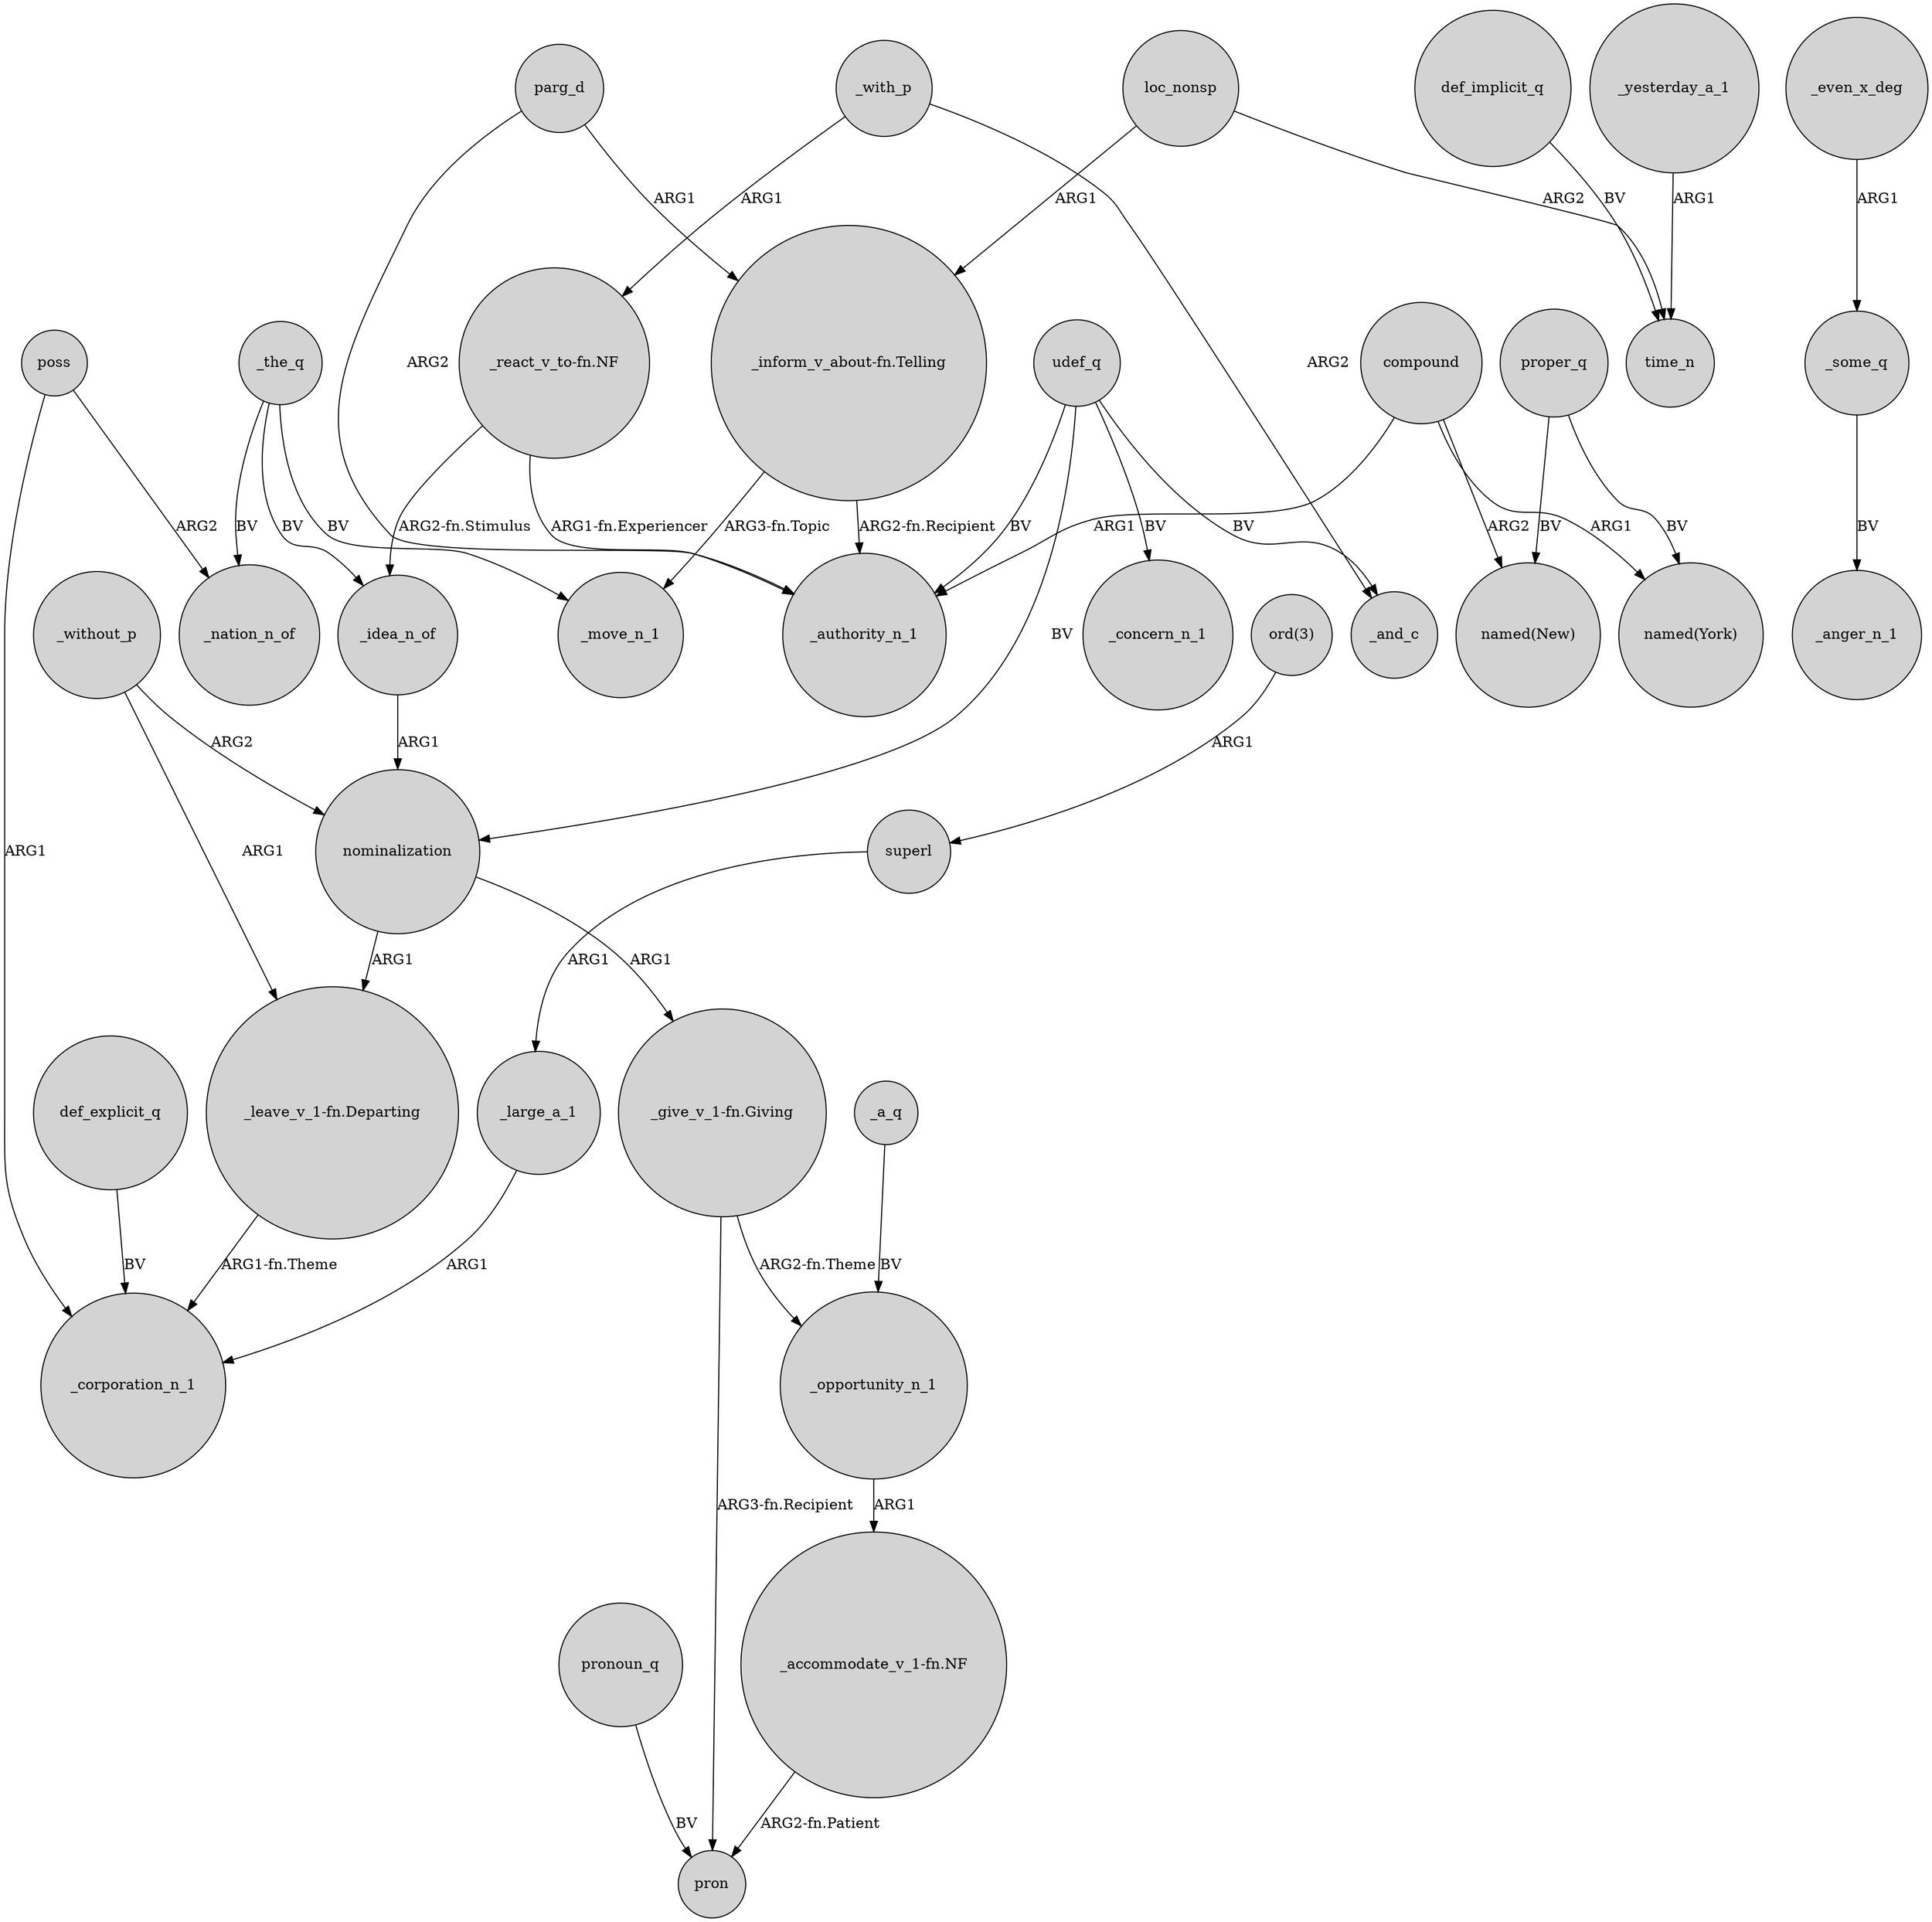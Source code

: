 digraph {
	node [shape=circle style=filled]
	superl -> _large_a_1 [label=ARG1]
	_with_p -> _and_c [label=ARG2]
	_yesterday_a_1 -> time_n [label=ARG1]
	parg_d -> _authority_n_1 [label=ARG2]
	_idea_n_of -> nominalization [label=ARG1]
	compound -> "named(New)" [label=ARG2]
	compound -> _authority_n_1 [label=ARG1]
	"_inform_v_about-fn.Telling" -> _move_n_1 [label="ARG3-fn.Topic"]
	proper_q -> "named(New)" [label=BV]
	nominalization -> "_leave_v_1-fn.Departing" [label=ARG1]
	parg_d -> "_inform_v_about-fn.Telling" [label=ARG1]
	poss -> _corporation_n_1 [label=ARG1]
	"_react_v_to-fn.NF" -> _authority_n_1 [label="ARG1-fn.Experiencer"]
	_the_q -> _move_n_1 [label=BV]
	_with_p -> "_react_v_to-fn.NF" [label=ARG1]
	"ord(3)" -> superl [label=ARG1]
	loc_nonsp -> time_n [label=ARG2]
	pronoun_q -> pron [label=BV]
	_without_p -> "_leave_v_1-fn.Departing" [label=ARG1]
	"_leave_v_1-fn.Departing" -> _corporation_n_1 [label="ARG1-fn.Theme"]
	compound -> "named(York)" [label=ARG1]
	def_explicit_q -> _corporation_n_1 [label=BV]
	udef_q -> _authority_n_1 [label=BV]
	_some_q -> _anger_n_1 [label=BV]
	_the_q -> _nation_n_of [label=BV]
	_the_q -> _idea_n_of [label=BV]
	"_give_v_1-fn.Giving" -> _opportunity_n_1 [label="ARG2-fn.Theme"]
	udef_q -> _concern_n_1 [label=BV]
	_a_q -> _opportunity_n_1 [label=BV]
	_opportunity_n_1 -> "_accommodate_v_1-fn.NF" [label=ARG1]
	udef_q -> nominalization [label=BV]
	poss -> _nation_n_of [label=ARG2]
	nominalization -> "_give_v_1-fn.Giving" [label=ARG1]
	_without_p -> nominalization [label=ARG2]
	loc_nonsp -> "_inform_v_about-fn.Telling" [label=ARG1]
	"_inform_v_about-fn.Telling" -> _authority_n_1 [label="ARG2-fn.Recipient"]
	_even_x_deg -> _some_q [label=ARG1]
	proper_q -> "named(York)" [label=BV]
	udef_q -> _and_c [label=BV]
	"_react_v_to-fn.NF" -> _idea_n_of [label="ARG2-fn.Stimulus"]
	_large_a_1 -> _corporation_n_1 [label=ARG1]
	"_give_v_1-fn.Giving" -> pron [label="ARG3-fn.Recipient"]
	def_implicit_q -> time_n [label=BV]
	"_accommodate_v_1-fn.NF" -> pron [label="ARG2-fn.Patient"]
}
